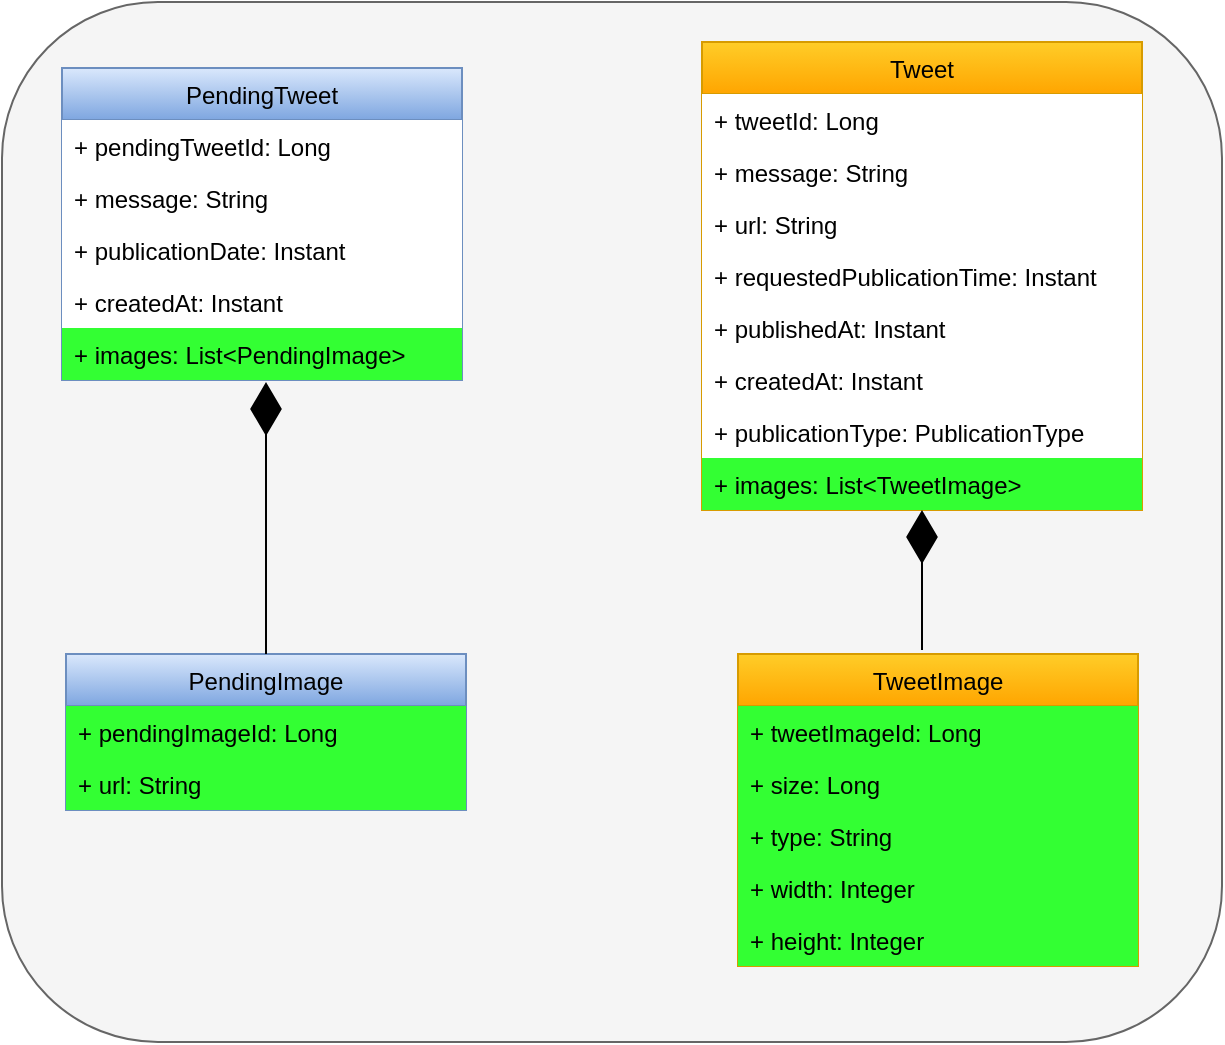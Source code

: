 <mxfile version="15.8.2" type="device"><diagram id="JaQUfhBU_iUaEwTsBfSI" name="Page-1"><mxGraphModel dx="1422" dy="644" grid="1" gridSize="10" guides="1" tooltips="1" connect="1" arrows="1" fold="1" page="1" pageScale="1" pageWidth="827" pageHeight="1169" math="0" shadow="0"><root><mxCell id="0"/><mxCell id="1" parent="0"/><mxCell id="09edNfEtkArgiSdtpMBt-26" value="" style="rounded=1;whiteSpace=wrap;html=1;fillColor=#f5f5f5;fontColor=#333333;strokeColor=#666666;" vertex="1" parent="1"><mxGeometry x="110" y="120" width="610" height="520" as="geometry"/></mxCell><mxCell id="09edNfEtkArgiSdtpMBt-9" value="PendingTweet" style="swimlane;fontStyle=0;childLayout=stackLayout;horizontal=1;startSize=26;fillColor=#dae8fc;horizontalStack=0;resizeParent=1;resizeParentMax=0;resizeLast=0;collapsible=1;marginBottom=0;strokeColor=#6c8ebf;gradientColor=#7ea6e0;" vertex="1" parent="1"><mxGeometry x="140" y="153" width="200" height="156" as="geometry"/></mxCell><mxCell id="09edNfEtkArgiSdtpMBt-10" value="+ pendingTweetId: Long" style="text;strokeColor=none;fillColor=default;align=left;verticalAlign=top;spacingLeft=4;spacingRight=4;overflow=hidden;rotatable=0;points=[[0,0.5],[1,0.5]];portConstraint=eastwest;" vertex="1" parent="09edNfEtkArgiSdtpMBt-9"><mxGeometry y="26" width="200" height="26" as="geometry"/></mxCell><mxCell id="09edNfEtkArgiSdtpMBt-11" value="+ message: String" style="text;strokeColor=none;fillColor=default;align=left;verticalAlign=top;spacingLeft=4;spacingRight=4;overflow=hidden;rotatable=0;points=[[0,0.5],[1,0.5]];portConstraint=eastwest;" vertex="1" parent="09edNfEtkArgiSdtpMBt-9"><mxGeometry y="52" width="200" height="26" as="geometry"/></mxCell><mxCell id="09edNfEtkArgiSdtpMBt-13" value="+ publicationDate: Instant" style="text;strokeColor=none;fillColor=default;align=left;verticalAlign=top;spacingLeft=4;spacingRight=4;overflow=hidden;rotatable=0;points=[[0,0.5],[1,0.5]];portConstraint=eastwest;" vertex="1" parent="09edNfEtkArgiSdtpMBt-9"><mxGeometry y="78" width="200" height="26" as="geometry"/></mxCell><mxCell id="09edNfEtkArgiSdtpMBt-14" value="+ createdAt: Instant" style="text;strokeColor=none;fillColor=default;align=left;verticalAlign=top;spacingLeft=4;spacingRight=4;overflow=hidden;rotatable=0;points=[[0,0.5],[1,0.5]];portConstraint=eastwest;" vertex="1" parent="09edNfEtkArgiSdtpMBt-9"><mxGeometry y="104" width="200" height="26" as="geometry"/></mxCell><mxCell id="09edNfEtkArgiSdtpMBt-32" value="+ images: List&lt;PendingImage&gt;" style="text;strokeColor=none;fillColor=#33FF33;align=left;verticalAlign=top;spacingLeft=4;spacingRight=4;overflow=hidden;rotatable=0;points=[[0,0.5],[1,0.5]];portConstraint=eastwest;" vertex="1" parent="09edNfEtkArgiSdtpMBt-9"><mxGeometry y="130" width="200" height="26" as="geometry"/></mxCell><mxCell id="09edNfEtkArgiSdtpMBt-2" value="Tweet" style="swimlane;fontStyle=0;childLayout=stackLayout;horizontal=1;startSize=26;fillColor=#ffcd28;horizontalStack=0;resizeParent=1;resizeParentMax=0;resizeLast=0;collapsible=1;marginBottom=0;strokeColor=#d79b00;gradientColor=#ffa500;" vertex="1" parent="1"><mxGeometry x="460" y="140" width="220" height="234" as="geometry"/></mxCell><mxCell id="09edNfEtkArgiSdtpMBt-3" value="+ tweetId: Long" style="text;align=left;verticalAlign=top;spacingLeft=4;spacingRight=4;overflow=hidden;rotatable=0;points=[[0,0.5],[1,0.5]];portConstraint=eastwest;fillColor=default;" vertex="1" parent="09edNfEtkArgiSdtpMBt-2"><mxGeometry y="26" width="220" height="26" as="geometry"/></mxCell><mxCell id="09edNfEtkArgiSdtpMBt-4" value="+ message: String" style="text;strokeColor=none;fillColor=default;align=left;verticalAlign=top;spacingLeft=4;spacingRight=4;overflow=hidden;rotatable=0;points=[[0,0.5],[1,0.5]];portConstraint=eastwest;" vertex="1" parent="09edNfEtkArgiSdtpMBt-2"><mxGeometry y="52" width="220" height="26" as="geometry"/></mxCell><mxCell id="09edNfEtkArgiSdtpMBt-27" value="+ url: String" style="text;strokeColor=none;fillColor=default;align=left;verticalAlign=top;spacingLeft=4;spacingRight=4;overflow=hidden;rotatable=0;points=[[0,0.5],[1,0.5]];portConstraint=eastwest;" vertex="1" parent="09edNfEtkArgiSdtpMBt-2"><mxGeometry y="78" width="220" height="26" as="geometry"/></mxCell><mxCell id="09edNfEtkArgiSdtpMBt-6" value="+ requestedPublicationTime: Instant" style="text;strokeColor=none;fillColor=default;align=left;verticalAlign=top;spacingLeft=4;spacingRight=4;overflow=hidden;rotatable=0;points=[[0,0.5],[1,0.5]];portConstraint=eastwest;" vertex="1" parent="09edNfEtkArgiSdtpMBt-2"><mxGeometry y="104" width="220" height="26" as="geometry"/></mxCell><mxCell id="09edNfEtkArgiSdtpMBt-7" value="+ publishedAt: Instant" style="text;strokeColor=none;fillColor=default;align=left;verticalAlign=top;spacingLeft=4;spacingRight=4;overflow=hidden;rotatable=0;points=[[0,0.5],[1,0.5]];portConstraint=eastwest;" vertex="1" parent="09edNfEtkArgiSdtpMBt-2"><mxGeometry y="130" width="220" height="26" as="geometry"/></mxCell><mxCell id="09edNfEtkArgiSdtpMBt-8" value="+ createdAt: Instant" style="text;strokeColor=none;fillColor=default;align=left;verticalAlign=top;spacingLeft=4;spacingRight=4;overflow=hidden;rotatable=0;points=[[0,0.5],[1,0.5]];portConstraint=eastwest;" vertex="1" parent="09edNfEtkArgiSdtpMBt-2"><mxGeometry y="156" width="220" height="26" as="geometry"/></mxCell><mxCell id="09edNfEtkArgiSdtpMBt-28" value="+ publicationType: PublicationType" style="text;strokeColor=none;fillColor=#FFFFFF;align=left;verticalAlign=top;spacingLeft=4;spacingRight=4;overflow=hidden;rotatable=0;points=[[0,0.5],[1,0.5]];portConstraint=eastwest;" vertex="1" parent="09edNfEtkArgiSdtpMBt-2"><mxGeometry y="182" width="220" height="26" as="geometry"/></mxCell><mxCell id="09edNfEtkArgiSdtpMBt-67" value="+ images: List&lt;TweetImage&gt;" style="text;strokeColor=none;fillColor=#33FF33;align=left;verticalAlign=top;spacingLeft=4;spacingRight=4;overflow=hidden;rotatable=0;points=[[0,0.5],[1,0.5]];portConstraint=eastwest;" vertex="1" parent="09edNfEtkArgiSdtpMBt-2"><mxGeometry y="208" width="220" height="26" as="geometry"/></mxCell><mxCell id="09edNfEtkArgiSdtpMBt-29" value="PendingImage" style="swimlane;fontStyle=0;childLayout=stackLayout;horizontal=1;startSize=26;fillColor=#dae8fc;horizontalStack=0;resizeParent=1;resizeParentMax=0;resizeLast=0;collapsible=1;marginBottom=0;strokeColor=#6c8ebf;gradientColor=#7ea6e0;" vertex="1" parent="1"><mxGeometry x="142" y="446" width="200" height="78" as="geometry"/></mxCell><mxCell id="09edNfEtkArgiSdtpMBt-30" value="+ pendingImageId: Long" style="text;strokeColor=none;fillColor=#33FF33;align=left;verticalAlign=top;spacingLeft=4;spacingRight=4;overflow=hidden;rotatable=0;points=[[0,0.5],[1,0.5]];portConstraint=eastwest;" vertex="1" parent="09edNfEtkArgiSdtpMBt-29"><mxGeometry y="26" width="200" height="26" as="geometry"/></mxCell><mxCell id="09edNfEtkArgiSdtpMBt-31" value="+ url: String" style="text;strokeColor=none;fillColor=#33FF33;align=left;verticalAlign=top;spacingLeft=4;spacingRight=4;overflow=hidden;rotatable=0;points=[[0,0.5],[1,0.5]];portConstraint=eastwest;" vertex="1" parent="09edNfEtkArgiSdtpMBt-29"><mxGeometry y="52" width="200" height="26" as="geometry"/></mxCell><mxCell id="09edNfEtkArgiSdtpMBt-34" value="" style="endArrow=diamondThin;endFill=1;endSize=24;html=1;rounded=0;exitX=0.5;exitY=0;exitDx=0;exitDy=0;" edge="1" parent="1" source="09edNfEtkArgiSdtpMBt-29"><mxGeometry width="160" relative="1" as="geometry"><mxPoint x="330" y="330" as="sourcePoint"/><mxPoint x="242" y="310" as="targetPoint"/></mxGeometry></mxCell><mxCell id="09edNfEtkArgiSdtpMBt-60" value="TweetImage" style="swimlane;fontStyle=0;childLayout=stackLayout;horizontal=1;startSize=26;fillColor=#ffcd28;horizontalStack=0;resizeParent=1;resizeParentMax=0;resizeLast=0;collapsible=1;marginBottom=0;strokeColor=#d79b00;gradientColor=#ffa500;" vertex="1" parent="1"><mxGeometry x="478" y="446" width="200" height="156" as="geometry"/></mxCell><mxCell id="09edNfEtkArgiSdtpMBt-61" value="+ tweetImageId: Long" style="text;strokeColor=none;fillColor=#33FF33;align=left;verticalAlign=top;spacingLeft=4;spacingRight=4;overflow=hidden;rotatable=0;points=[[0,0.5],[1,0.5]];portConstraint=eastwest;" vertex="1" parent="09edNfEtkArgiSdtpMBt-60"><mxGeometry y="26" width="200" height="26" as="geometry"/></mxCell><mxCell id="09edNfEtkArgiSdtpMBt-62" value="+ size: Long" style="text;strokeColor=none;fillColor=#33FF33;align=left;verticalAlign=top;spacingLeft=4;spacingRight=4;overflow=hidden;rotatable=0;points=[[0,0.5],[1,0.5]];portConstraint=eastwest;" vertex="1" parent="09edNfEtkArgiSdtpMBt-60"><mxGeometry y="52" width="200" height="26" as="geometry"/></mxCell><mxCell id="09edNfEtkArgiSdtpMBt-63" value="+ type: String" style="text;strokeColor=none;fillColor=#33FF33;align=left;verticalAlign=top;spacingLeft=4;spacingRight=4;overflow=hidden;rotatable=0;points=[[0,0.5],[1,0.5]];portConstraint=eastwest;" vertex="1" parent="09edNfEtkArgiSdtpMBt-60"><mxGeometry y="78" width="200" height="26" as="geometry"/></mxCell><mxCell id="09edNfEtkArgiSdtpMBt-64" value="+ width: Integer" style="text;strokeColor=none;fillColor=#33FF33;align=left;verticalAlign=top;spacingLeft=4;spacingRight=4;overflow=hidden;rotatable=0;points=[[0,0.5],[1,0.5]];portConstraint=eastwest;" vertex="1" parent="09edNfEtkArgiSdtpMBt-60"><mxGeometry y="104" width="200" height="26" as="geometry"/></mxCell><mxCell id="09edNfEtkArgiSdtpMBt-65" value="+ height: Integer" style="text;strokeColor=none;fillColor=#33FF33;align=left;verticalAlign=top;spacingLeft=4;spacingRight=4;overflow=hidden;rotatable=0;points=[[0,0.5],[1,0.5]];portConstraint=eastwest;" vertex="1" parent="09edNfEtkArgiSdtpMBt-60"><mxGeometry y="130" width="200" height="26" as="geometry"/></mxCell><mxCell id="09edNfEtkArgiSdtpMBt-66" value="" style="endArrow=diamondThin;endFill=1;endSize=24;html=1;rounded=0;exitX=0.46;exitY=-0.013;exitDx=0;exitDy=0;exitPerimeter=0;" edge="1" parent="1" source="09edNfEtkArgiSdtpMBt-60" target="09edNfEtkArgiSdtpMBt-67"><mxGeometry width="160" relative="1" as="geometry"><mxPoint x="330" y="330" as="sourcePoint"/><mxPoint x="490" y="330" as="targetPoint"/><Array as="points"><mxPoint x="570" y="410"/></Array></mxGeometry></mxCell></root></mxGraphModel></diagram></mxfile>